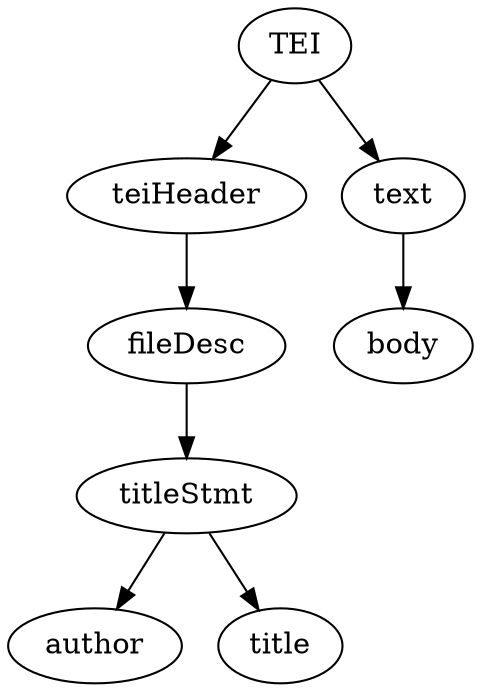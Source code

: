 digraph Tree {
	"/TEI/teiHeader/fileDesc" [label = "fileDesc"];
	"/TEI/teiHeader/fileDesc/titleStmt/author" [label = "author"];
	"/TEI/teiHeader/fileDesc/titleStmt" [label = "titleStmt"];
	"/TEI/text/body" [label = "body"];
	"/TEI/teiHeader" [label = "teiHeader"];
	"/TEI/text" [label = "text"];
	"/TEI" [label = "TEI"];
	"/TEI/teiHeader/fileDesc/titleStmt/title" [label = "title"];
	"/TEI/text" -> "/TEI/text/body";
	"/TEI/teiHeader/fileDesc/titleStmt" -> "/TEI/teiHeader/fileDesc/titleStmt/title";
	"/TEI" -> "/TEI/teiHeader";
	"/TEI" -> "/TEI/text";
	"/TEI/teiHeader" -> "/TEI/teiHeader/fileDesc";
	"/TEI/teiHeader/fileDesc" -> "/TEI/teiHeader/fileDesc/titleStmt";
	"/TEI/teiHeader/fileDesc/titleStmt" -> "/TEI/teiHeader/fileDesc/titleStmt/author";
}
